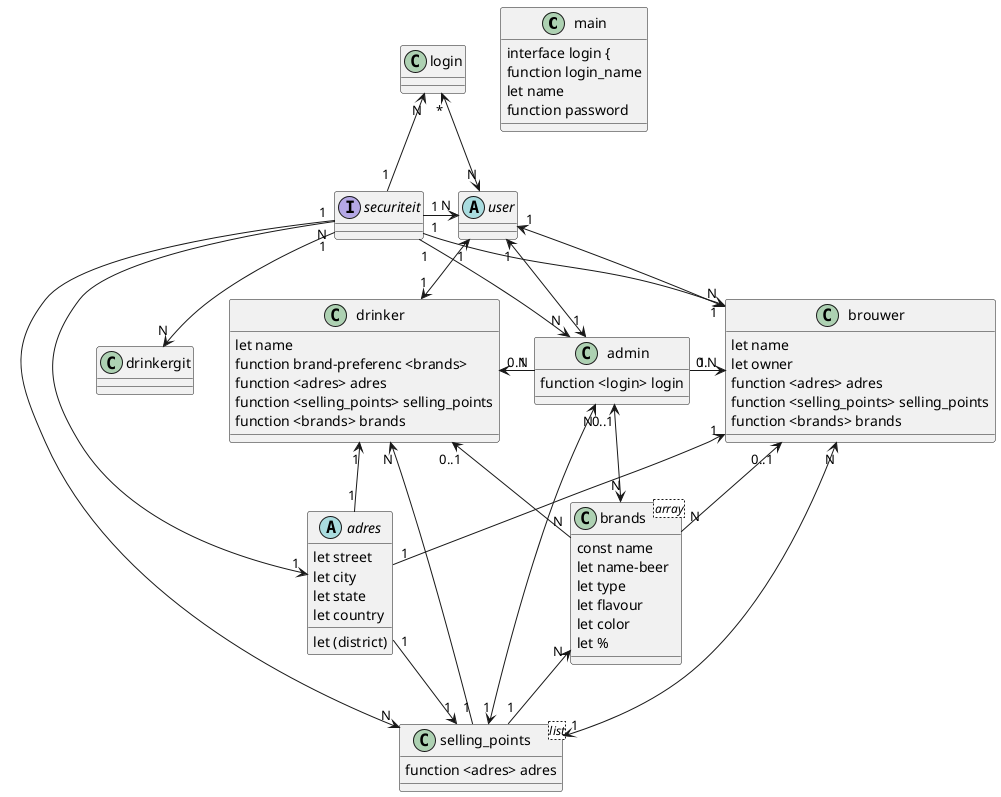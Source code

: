 @startuml
class main{

'security
interface login {
function login_name
let name
function password
}

abstract class user {
}

class admin {
function <login> login
}

interface securiteit {

}
'users
class brouwer {
let name
let owner
function <adres> adres
function <selling_points> selling_points
function <brands> brands
}

class drinker {
let name
function brand-preferenc <brands>
function <adres> adres
function <selling_points> selling_points
function <brands> brands

}

class selling_points <list> {
function <adres> adres
}

class brands <array> {
const name
let name-beer
let type
let flavour
let color
let %
}
'data
abstract class adres {
let street
let city
let state
let country
let (district)

}

'links
user "1" <-D-> "1" brouwer
user "1" <-D-> "1" drinker
user "1" <-D-> "1" admin
login "*" <-D-> "N" user

securiteit "1" --> "N" brouwer
securiteit "1" --> "N" drinkergit
securiteit "1" --> "N" admin
securiteit "1" -R-> "N" user
securiteit "1" -U-> "N" login
securiteit "1" --> "N" selling_points

selling_points "1" <-u-> "N" brouwer
selling_points "1" -u-> "N" drinker
selling_points "1" <-u-> "N" admin
selling_points "1" -u-> "N" brands

brands "N" -U-> "0..1" brouwer
brands "N" -U-> "0..1" drinker
brands "N" <-U-> "0..1" admin

admin "1" -L-> "0.N" drinker
admin "1" -R-> "0.N" brouwer

adres "1" -U-> "1" brouwer
adres "1" -U-> "1" drinker
adres "1" --> "1" selling_points
adres "1" <-U- "N" securiteit



}
@enduml
